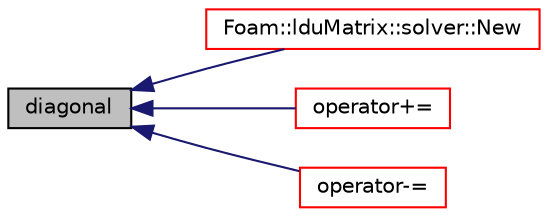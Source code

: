 digraph "diagonal"
{
  bgcolor="transparent";
  edge [fontname="Helvetica",fontsize="10",labelfontname="Helvetica",labelfontsize="10"];
  node [fontname="Helvetica",fontsize="10",shape=record];
  rankdir="LR";
  Node1 [label="diagonal",height=0.2,width=0.4,color="black", fillcolor="grey75", style="filled", fontcolor="black"];
  Node1 -> Node2 [dir="back",color="midnightblue",fontsize="10",style="solid",fontname="Helvetica"];
  Node2 [label="Foam::lduMatrix::solver::New",height=0.2,width=0.4,color="red",URL="$a02389.html#a7f0ad2a1628ce2f6fa3fbcbbcff552d8",tooltip="Return a new solver. "];
  Node1 -> Node3 [dir="back",color="midnightblue",fontsize="10",style="solid",fontname="Helvetica"];
  Node3 [label="operator+=",height=0.2,width=0.4,color="red",URL="$a01285.html#aba4577bbc1ccadb63a82720d75378b4a"];
  Node1 -> Node4 [dir="back",color="midnightblue",fontsize="10",style="solid",fontname="Helvetica"];
  Node4 [label="operator-=",height=0.2,width=0.4,color="red",URL="$a01285.html#ad74d793450215c8520bbee8e3084139d"];
}
